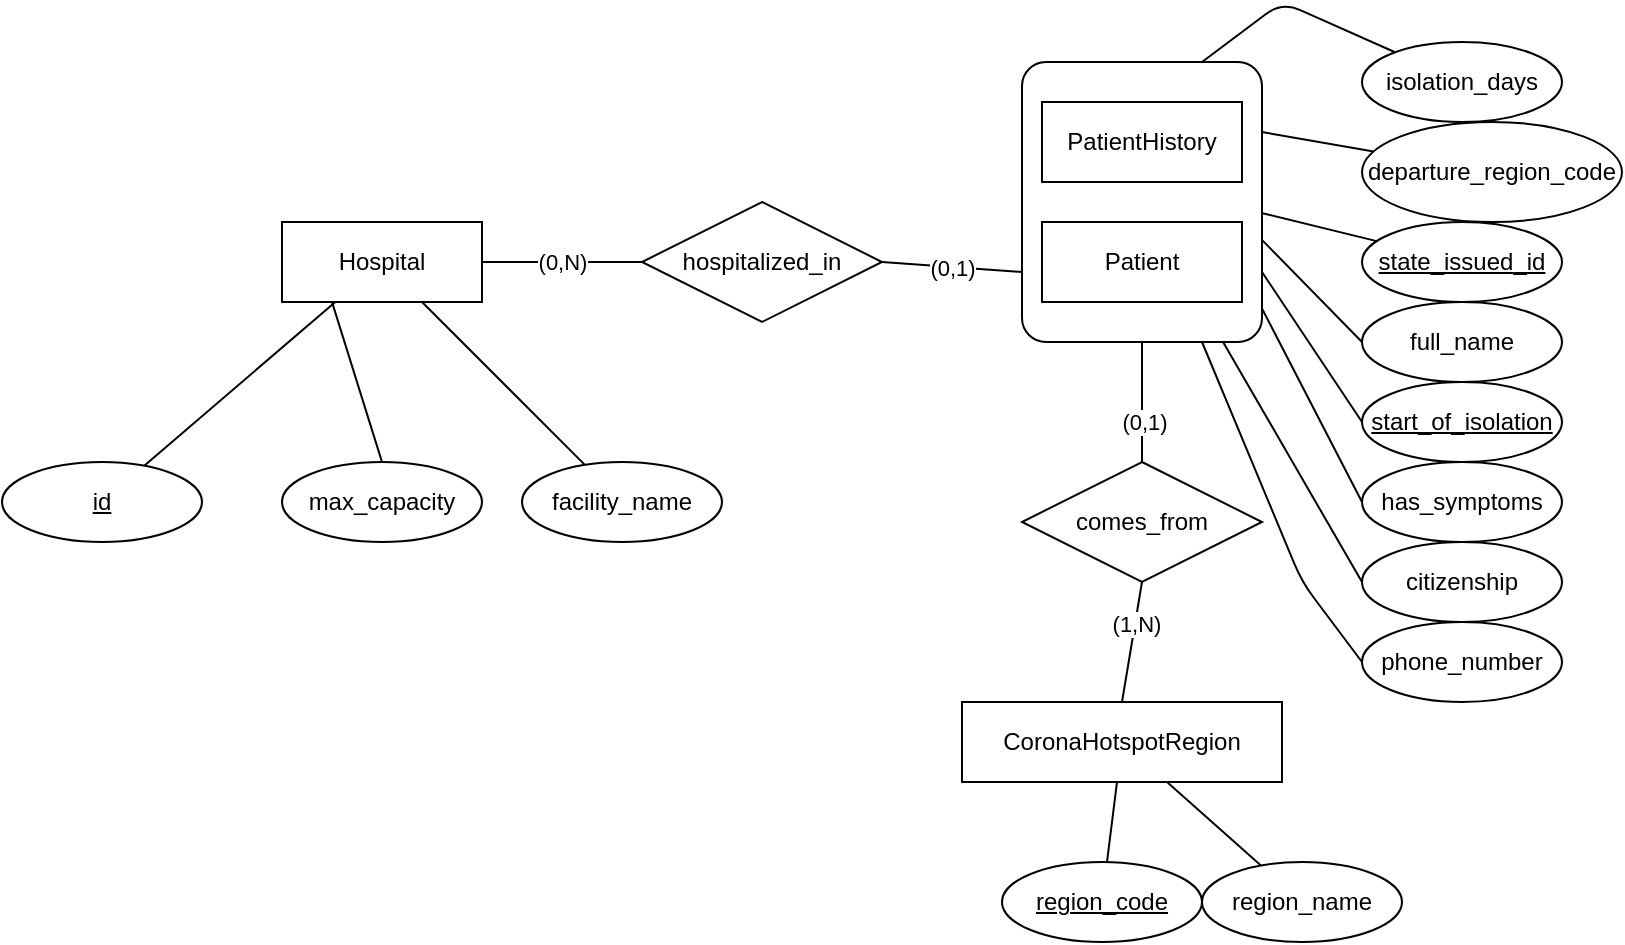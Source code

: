 <mxfile>
    <diagram id="mw894LFjRCCqBwrDU4rk" name="Page-1">
        <mxGraphModel dx="990" dy="566" grid="1" gridSize="10" guides="1" tooltips="1" connect="1" arrows="1" fold="1" page="1" pageScale="1" pageWidth="850" pageHeight="1100" math="0" shadow="0">
            <root>
                <mxCell id="0"/>
                <mxCell id="1" parent="0"/>
                <mxCell id="3" value="CoronaHotspotRegion" style="whiteSpace=wrap;html=1;align=center;" parent="1" vertex="1">
                    <mxGeometry x="500" y="560" width="160" height="40" as="geometry"/>
                </mxCell>
                <mxCell id="4" value="Hospital" style="whiteSpace=wrap;html=1;align=center;" parent="1" vertex="1">
                    <mxGeometry x="160" y="320" width="100" height="40" as="geometry"/>
                </mxCell>
                <mxCell id="11" value="hospitalized_in" style="shape=rhombus;perimeter=rhombusPerimeter;whiteSpace=wrap;html=1;align=center;" parent="1" vertex="1">
                    <mxGeometry x="340" y="310" width="120" height="60" as="geometry"/>
                </mxCell>
                <mxCell id="16" value="" style="endArrow=none;html=1;rounded=0;exitX=1;exitY=0.5;exitDx=0;exitDy=0;entryX=0;entryY=0.5;entryDx=0;entryDy=0;" parent="1" source="4" target="11" edge="1">
                    <mxGeometry relative="1" as="geometry">
                        <mxPoint x="340" y="350" as="sourcePoint"/>
                        <mxPoint x="330" y="360" as="targetPoint"/>
                    </mxGeometry>
                </mxCell>
                <mxCell id="17" value="(0,N)" style="edgeLabel;html=1;align=center;verticalAlign=middle;resizable=0;points=[];" parent="16" vertex="1" connectable="0">
                    <mxGeometry x="0.206" y="2" relative="1" as="geometry">
                        <mxPoint x="-8" y="2" as="offset"/>
                    </mxGeometry>
                </mxCell>
                <mxCell id="20" value="" style="endArrow=none;html=1;rounded=0;exitX=1;exitY=0.5;exitDx=0;exitDy=0;entryX=0;entryY=0.75;entryDx=0;entryDy=0;" parent="1" source="11" target="45" edge="1">
                    <mxGeometry relative="1" as="geometry">
                        <mxPoint x="480" y="370" as="sourcePoint"/>
                        <mxPoint x="520" y="330" as="targetPoint"/>
                    </mxGeometry>
                </mxCell>
                <mxCell id="21" value="(0,1)" style="edgeLabel;html=1;align=center;verticalAlign=middle;resizable=0;points=[];" parent="20" vertex="1" connectable="0">
                    <mxGeometry x="0.206" y="2" relative="1" as="geometry">
                        <mxPoint x="-8" y="2" as="offset"/>
                    </mxGeometry>
                </mxCell>
                <mxCell id="22" value="comes_from" style="shape=rhombus;perimeter=rhombusPerimeter;whiteSpace=wrap;html=1;align=center;" parent="1" vertex="1">
                    <mxGeometry x="530" y="440" width="120" height="60" as="geometry"/>
                </mxCell>
                <mxCell id="23" value="" style="endArrow=none;html=1;rounded=0;entryX=0.5;entryY=1;entryDx=0;entryDy=0;exitX=0.5;exitY=0;exitDx=0;exitDy=0;" parent="1" source="22" target="45" edge="1">
                    <mxGeometry relative="1" as="geometry">
                        <mxPoint x="300" y="430" as="sourcePoint"/>
                        <mxPoint x="460" y="430" as="targetPoint"/>
                    </mxGeometry>
                </mxCell>
                <mxCell id="24" value="(0,1)" style="edgeLabel;html=1;align=center;verticalAlign=middle;resizable=0;points=[];" parent="23" vertex="1" connectable="0">
                    <mxGeometry x="-0.313" y="-1" relative="1" as="geometry">
                        <mxPoint as="offset"/>
                    </mxGeometry>
                </mxCell>
                <mxCell id="25" value="" style="endArrow=none;html=1;rounded=0;entryX=0.5;entryY=1;entryDx=0;entryDy=0;exitX=0.5;exitY=0;exitDx=0;exitDy=0;" parent="1" source="3" target="22" edge="1">
                    <mxGeometry relative="1" as="geometry">
                        <mxPoint x="420" y="490" as="sourcePoint"/>
                        <mxPoint x="580" y="490" as="targetPoint"/>
                    </mxGeometry>
                </mxCell>
                <mxCell id="26" value="(1,N)" style="edgeLabel;html=1;align=center;verticalAlign=middle;resizable=0;points=[];" parent="25" vertex="1" connectable="0">
                    <mxGeometry x="0.296" relative="1" as="geometry">
                        <mxPoint as="offset"/>
                    </mxGeometry>
                </mxCell>
                <mxCell id="28" style="edgeStyle=none;html=1;exitX=0.5;exitY=0;exitDx=0;exitDy=0;entryX=0.25;entryY=1;entryDx=0;entryDy=0;endArrow=none;endFill=0;" parent="1" source="27" target="4" edge="1">
                    <mxGeometry relative="1" as="geometry"/>
                </mxCell>
                <mxCell id="27" value="max_capacity" style="ellipse;whiteSpace=wrap;html=1;align=center;" parent="1" vertex="1">
                    <mxGeometry x="160" y="440" width="100" height="40" as="geometry"/>
                </mxCell>
                <mxCell id="39" value="" style="edgeStyle=none;html=1;endArrow=none;endFill=0;entryX=0.998;entryY=0.539;entryDx=0;entryDy=0;entryPerimeter=0;" parent="1" source="29" target="45" edge="1">
                    <mxGeometry relative="1" as="geometry"/>
                </mxCell>
                <mxCell id="29" value="&lt;u&gt;state_&lt;/u&gt;&lt;u&gt;issued&lt;/u&gt;&lt;u&gt;_id&lt;/u&gt;" style="ellipse;whiteSpace=wrap;html=1;align=center;" parent="1" vertex="1">
                    <mxGeometry x="700" y="320" width="100" height="40" as="geometry"/>
                </mxCell>
                <mxCell id="40" value="" style="edgeStyle=none;html=1;endArrow=none;endFill=0;entryX=1.003;entryY=0.638;entryDx=0;entryDy=0;exitX=0;exitY=0.5;exitDx=0;exitDy=0;entryPerimeter=0;" parent="1" source="32" target="45" edge="1">
                    <mxGeometry relative="1" as="geometry"/>
                </mxCell>
                <mxCell id="32" value="full_name" style="ellipse;whiteSpace=wrap;html=1;align=center;" parent="1" vertex="1">
                    <mxGeometry x="700" y="360" width="100" height="40" as="geometry"/>
                </mxCell>
                <mxCell id="41" style="edgeStyle=none;html=1;entryX=1;entryY=0.75;entryDx=0;entryDy=0;endArrow=none;endFill=0;exitX=0;exitY=0.5;exitDx=0;exitDy=0;" parent="1" source="33" target="45" edge="1">
                    <mxGeometry relative="1" as="geometry"/>
                </mxCell>
                <mxCell id="33" value="&lt;u&gt;start_of_isolation&lt;/u&gt;" style="ellipse;whiteSpace=wrap;html=1;align=center;" parent="1" vertex="1">
                    <mxGeometry x="700" y="400" width="100" height="40" as="geometry"/>
                </mxCell>
                <mxCell id="42" style="edgeStyle=none;html=1;endArrow=none;endFill=0;exitX=0;exitY=0.5;exitDx=0;exitDy=0;entryX=1.001;entryY=0.882;entryDx=0;entryDy=0;entryPerimeter=0;" parent="1" source="35" target="45" edge="1">
                    <mxGeometry relative="1" as="geometry">
                        <mxPoint x="650" y="380" as="targetPoint"/>
                    </mxGeometry>
                </mxCell>
                <mxCell id="35" value="has_symptoms" style="ellipse;whiteSpace=wrap;html=1;align=center;" parent="1" vertex="1">
                    <mxGeometry x="700" y="440" width="100" height="40" as="geometry"/>
                </mxCell>
                <mxCell id="43" style="edgeStyle=none;html=1;endArrow=none;endFill=0;exitX=0;exitY=0.5;exitDx=0;exitDy=0;" parent="1" source="36" target="45" edge="1">
                    <mxGeometry relative="1" as="geometry">
                        <mxPoint x="620" y="400" as="targetPoint"/>
                    </mxGeometry>
                </mxCell>
                <mxCell id="36" value=" citizenship" style="ellipse;whiteSpace=wrap;html=1;align=center;" parent="1" vertex="1">
                    <mxGeometry x="700" y="480" width="100" height="40" as="geometry"/>
                </mxCell>
                <mxCell id="46" value="" style="group" parent="1" vertex="1" connectable="0">
                    <mxGeometry x="530" y="230" width="120" height="150" as="geometry"/>
                </mxCell>
                <mxCell id="45" value="" style="rounded=1;arcSize=10;whiteSpace=wrap;html=1;align=center;" parent="46" vertex="1">
                    <mxGeometry y="10" width="120" height="140" as="geometry"/>
                </mxCell>
                <mxCell id="5" value="Patient" style="whiteSpace=wrap;html=1;align=center;" parent="46" vertex="1">
                    <mxGeometry x="10" y="90" width="100" height="40" as="geometry"/>
                </mxCell>
                <mxCell id="6" value="PatientHistory" style="whiteSpace=wrap;html=1;align=center;" parent="46" vertex="1">
                    <mxGeometry x="10" y="30" width="100" height="40" as="geometry"/>
                </mxCell>
                <mxCell id="48" value="" style="edgeStyle=none;html=1;endArrow=none;endFill=0;entryX=1;entryY=0.25;entryDx=0;entryDy=0;" parent="1" source="47" target="45" edge="1">
                    <mxGeometry relative="1" as="geometry"/>
                </mxCell>
                <mxCell id="47" value="departure_region_code" style="ellipse;whiteSpace=wrap;html=1;align=center;" parent="1" vertex="1">
                    <mxGeometry x="700" y="270" width="130" height="50" as="geometry"/>
                </mxCell>
                <mxCell id="52" value="" style="edgeStyle=none;html=1;endArrow=none;endFill=0;" parent="1" source="49" target="3" edge="1">
                    <mxGeometry relative="1" as="geometry"/>
                </mxCell>
                <mxCell id="49" value="&lt;u&gt;region_code&lt;/u&gt;" style="ellipse;whiteSpace=wrap;html=1;align=center;" parent="1" vertex="1">
                    <mxGeometry x="520" y="640" width="100" height="40" as="geometry"/>
                </mxCell>
                <mxCell id="54" value="" style="edgeStyle=none;html=1;endArrow=none;endFill=0;" parent="1" source="53" target="3" edge="1">
                    <mxGeometry relative="1" as="geometry"/>
                </mxCell>
                <mxCell id="53" value="region_name" style="ellipse;whiteSpace=wrap;html=1;align=center;" parent="1" vertex="1">
                    <mxGeometry x="620" y="640" width="100" height="40" as="geometry"/>
                </mxCell>
                <mxCell id="56" value="" style="edgeStyle=none;html=1;endArrow=none;endFill=0;" parent="1" source="55" target="4" edge="1">
                    <mxGeometry relative="1" as="geometry"/>
                </mxCell>
                <mxCell id="55" value="id" style="ellipse;whiteSpace=wrap;html=1;align=center;fontStyle=4;" parent="1" vertex="1">
                    <mxGeometry x="20" y="440" width="100" height="40" as="geometry"/>
                </mxCell>
                <mxCell id="58" value="" style="edgeStyle=none;html=1;endArrow=none;endFill=0;" parent="1" source="57" target="4" edge="1">
                    <mxGeometry relative="1" as="geometry"/>
                </mxCell>
                <mxCell id="57" value="facility_name" style="ellipse;whiteSpace=wrap;html=1;align=center;" parent="1" vertex="1">
                    <mxGeometry x="280" y="440" width="100" height="40" as="geometry"/>
                </mxCell>
                <mxCell id="60" value="" style="edgeStyle=none;html=1;endArrow=none;endFill=0;entryX=0.75;entryY=1;entryDx=0;entryDy=0;exitX=0;exitY=0.5;exitDx=0;exitDy=0;" parent="1" source="59" target="45" edge="1">
                    <mxGeometry relative="1" as="geometry">
                        <Array as="points">
                            <mxPoint x="670" y="500"/>
                        </Array>
                    </mxGeometry>
                </mxCell>
                <mxCell id="59" value=" phone_number" style="ellipse;whiteSpace=wrap;html=1;align=center;" parent="1" vertex="1">
                    <mxGeometry x="700" y="520" width="100" height="40" as="geometry"/>
                </mxCell>
                <mxCell id="62" value="" style="edgeStyle=none;html=1;endArrow=none;endFill=0;entryX=0.75;entryY=0;entryDx=0;entryDy=0;" edge="1" parent="1" source="61" target="45">
                    <mxGeometry relative="1" as="geometry">
                        <Array as="points">
                            <mxPoint x="660" y="210"/>
                        </Array>
                    </mxGeometry>
                </mxCell>
                <mxCell id="61" value=" isolation_days" style="ellipse;whiteSpace=wrap;html=1;align=center;" vertex="1" parent="1">
                    <mxGeometry x="700" y="230" width="100" height="40" as="geometry"/>
                </mxCell>
            </root>
        </mxGraphModel>
    </diagram>
</mxfile>